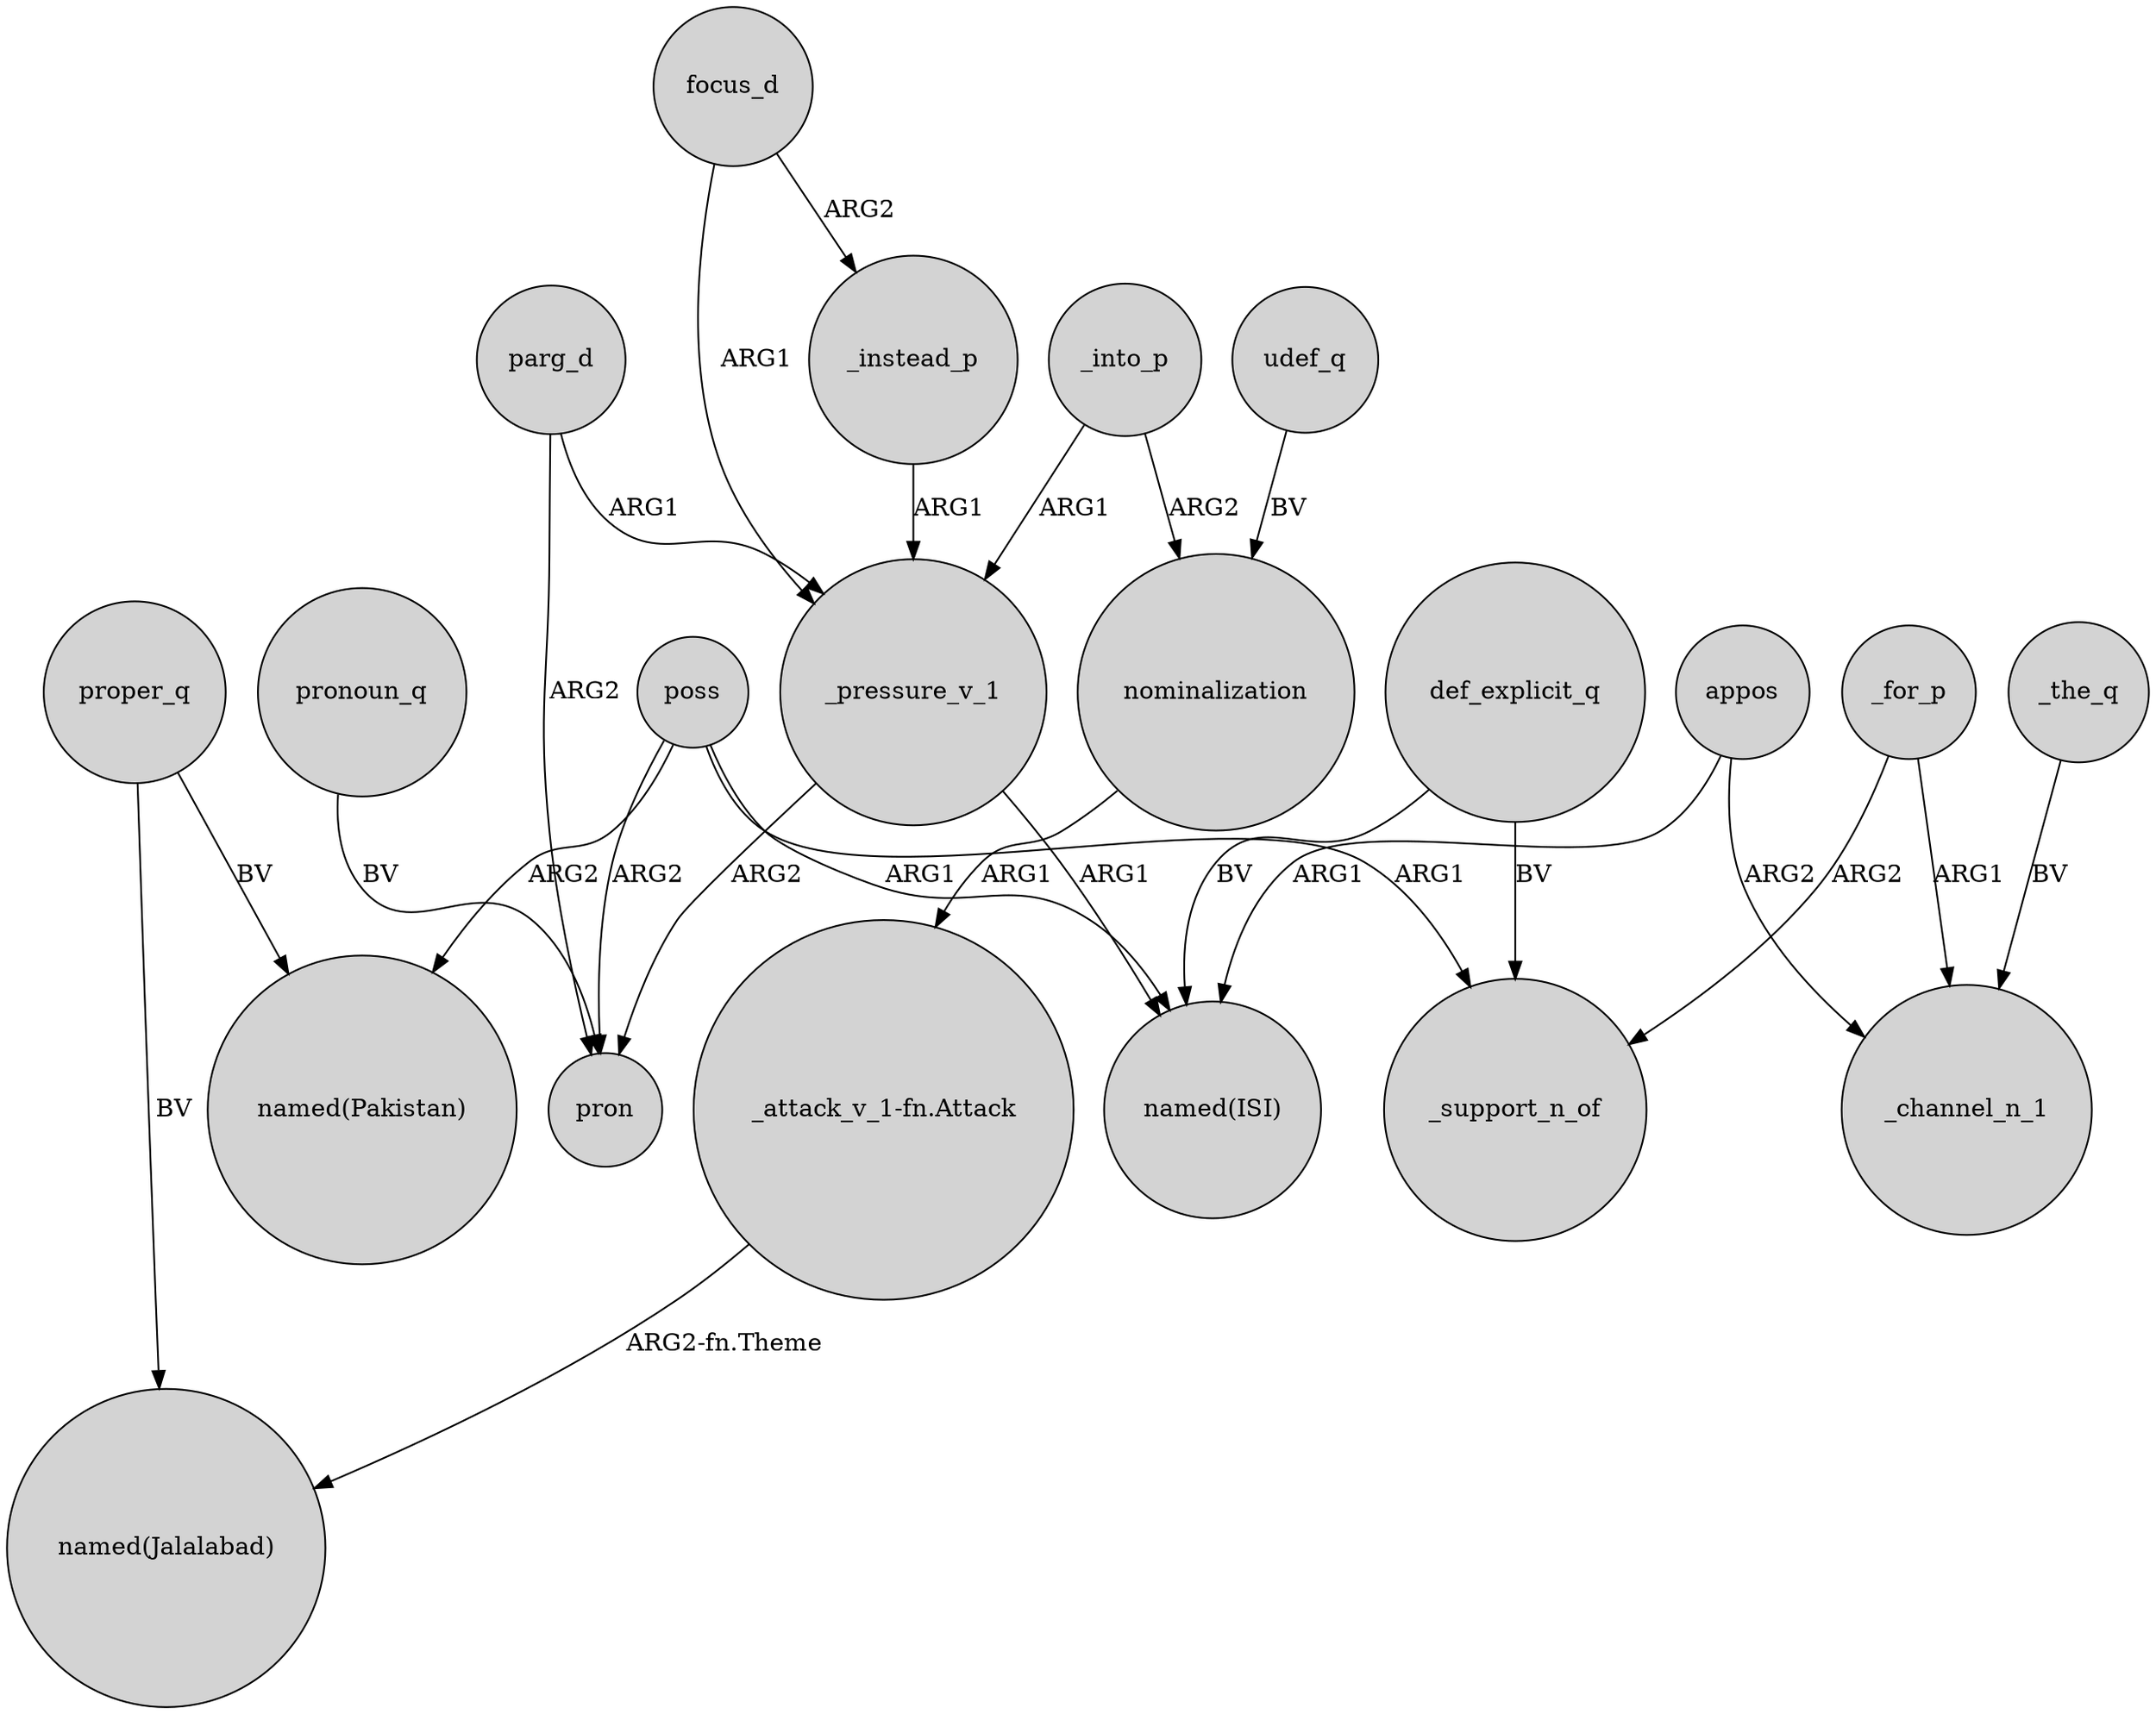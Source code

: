 digraph {
	node [shape=circle style=filled]
	nominalization -> "_attack_v_1-fn.Attack" [label=ARG1]
	poss -> "named(ISI)" [label=ARG1]
	parg_d -> _pressure_v_1 [label=ARG1]
	appos -> "named(ISI)" [label=ARG1]
	poss -> pron [label=ARG2]
	poss -> _support_n_of [label=ARG1]
	_into_p -> nominalization [label=ARG2]
	proper_q -> "named(Jalalabad)" [label=BV]
	"_attack_v_1-fn.Attack" -> "named(Jalalabad)" [label="ARG2-fn.Theme"]
	_pressure_v_1 -> pron [label=ARG2]
	parg_d -> pron [label=ARG2]
	def_explicit_q -> _support_n_of [label=BV]
	_the_q -> _channel_n_1 [label=BV]
	pronoun_q -> pron [label=BV]
	_instead_p -> _pressure_v_1 [label=ARG1]
	def_explicit_q -> "named(ISI)" [label=BV]
	focus_d -> _pressure_v_1 [label=ARG1]
	udef_q -> nominalization [label=BV]
	_for_p -> _support_n_of [label=ARG2]
	_for_p -> _channel_n_1 [label=ARG1]
	_into_p -> _pressure_v_1 [label=ARG1]
	proper_q -> "named(Pakistan)" [label=BV]
	appos -> _channel_n_1 [label=ARG2]
	_pressure_v_1 -> "named(ISI)" [label=ARG1]
	poss -> "named(Pakistan)" [label=ARG2]
	focus_d -> _instead_p [label=ARG2]
}
